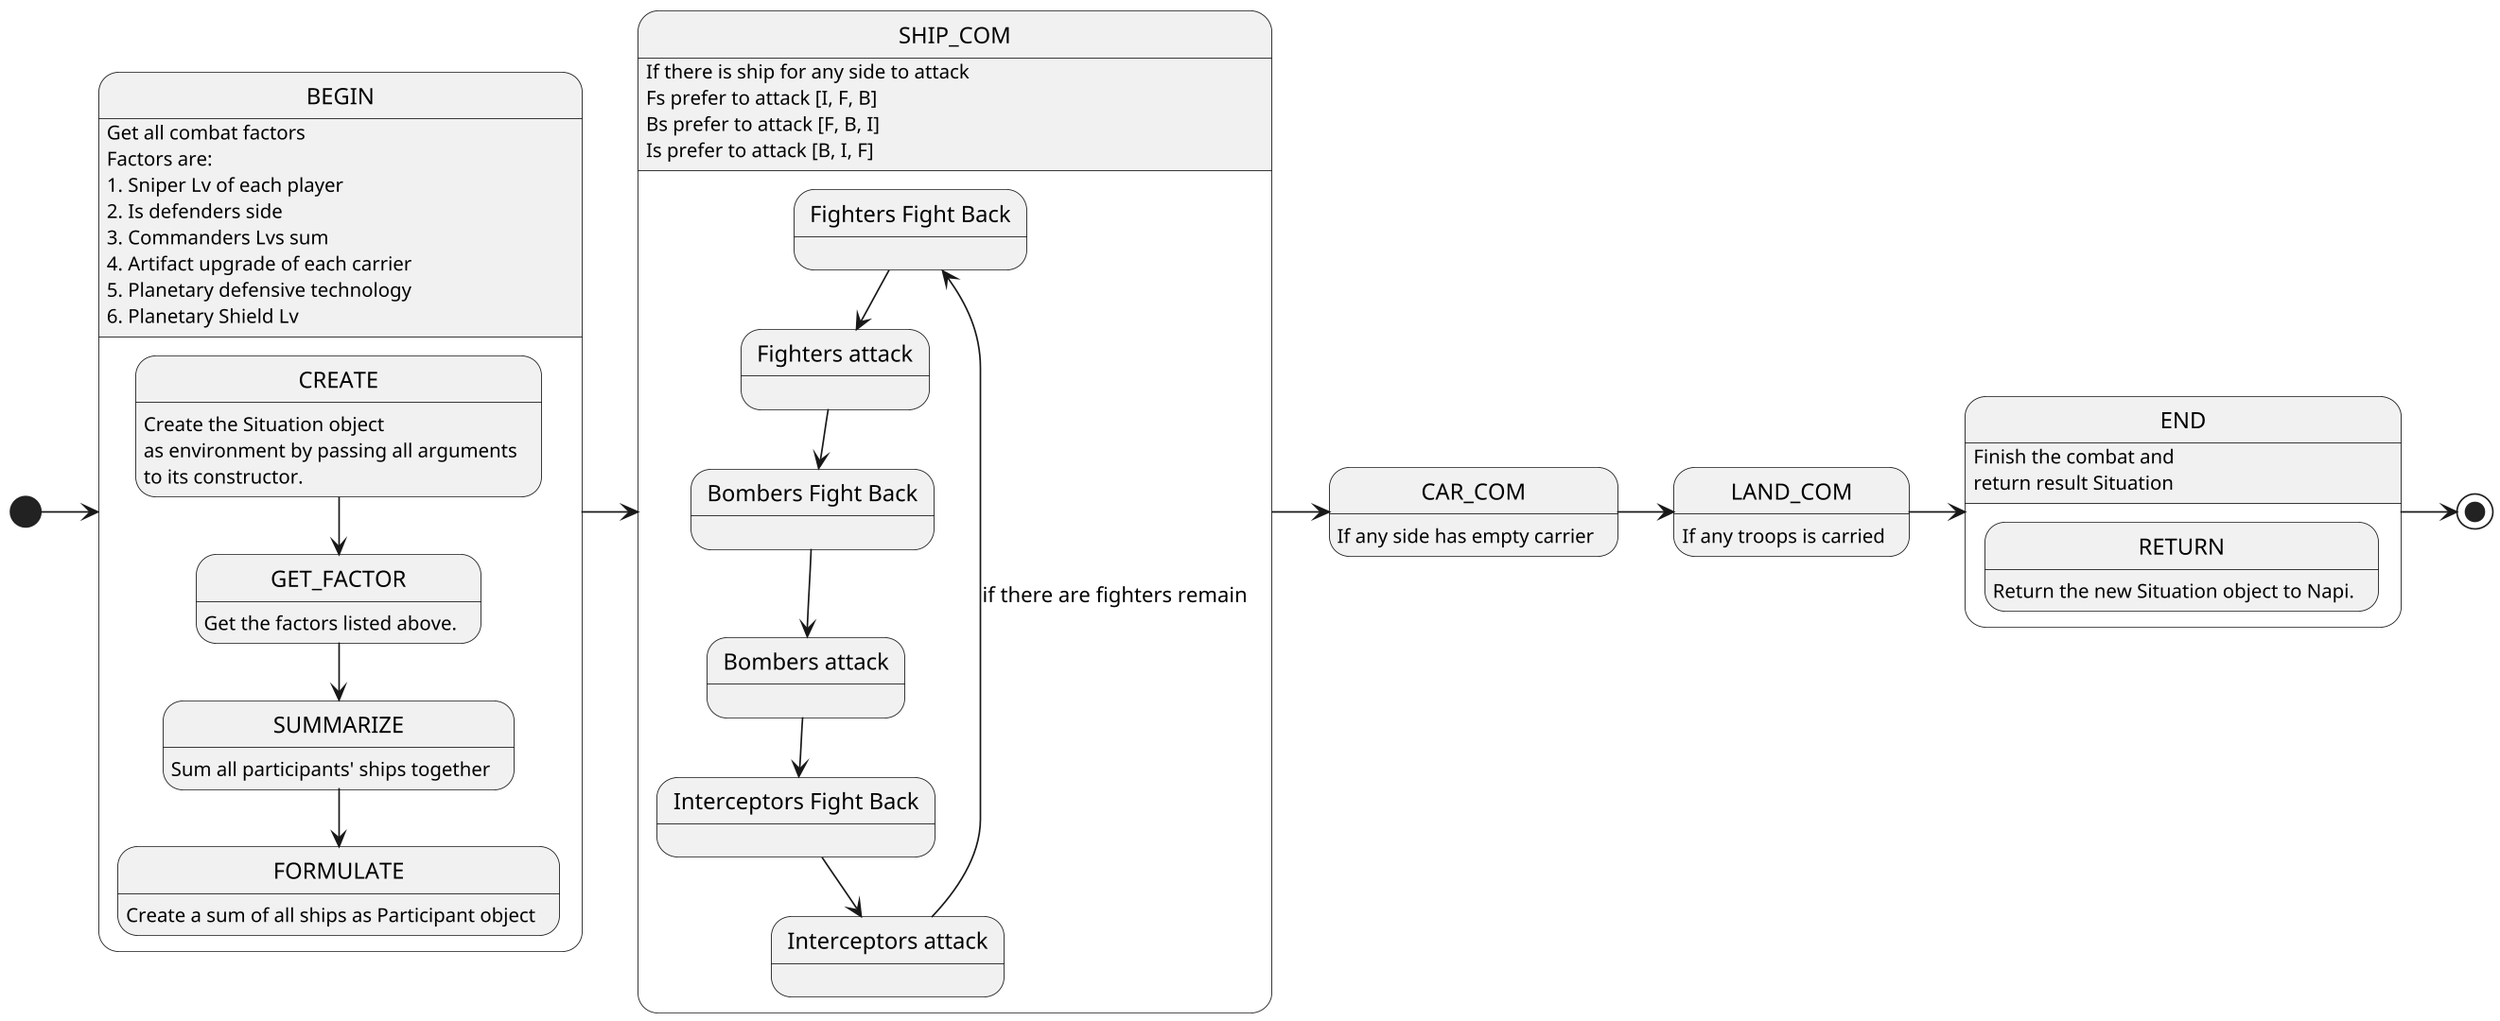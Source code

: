 @@startuml
scale 1920 width
scale 1080 height

' Pragmas
[*] -> BEGIN
BEGIN -> SHIP_COM
SHIP_COM -> CAR_COM
CAR_COM -> LAND_COM
LAND_COM -> END
END ->[*]

' Docs
BEGIN: Get all combat factors
BEGIN: Factors are:
BEGIN: 1. Sniper Lv of each player
BEGIN: 2. Is defenders side
BEGIN: 3. Commanders Lvs sum
BEGIN: 4. Artifact upgrade of each carrier
BEGIN: 5. Planetary defensive technology
BEGIN: 6. Planetary Shield Lv
SHIP_COM: If there is ship for any side to attack
SHIP_COM: Fs prefer to attack [I, F, B]
SHIP_COM: Bs prefer to attack [F, B, I]
SHIP_COM: Is prefer to attack [B, I, F]
CAR_COM: If any side has empty carrier
LAND_COM: If any troops is carried
END: Finish the combat and\nreturn result Situation

' Details
state BEGIN{
    ' Pragmas
    CREATE --> GET_FACTOR
    GET_FACTOR --> SUMMARIZE
    SUMMARIZE -->FORMULATE

    ' Docs
    CREATE: Create the Situation object
    CREATE: as environment by passing all arguments
    CREATE: to its constructor.
    GET_FACTOR: Get the factors listed above.
    SUMMARIZE: Sum all participants' ships together
    FORMULATE: Create a sum of all ships as Participant object
}



state SHIP_COM{
    ' Declarations
    state "Fighters Fight Back" as fd
    state "Fighters attack" as fa
    state "Bombers Fight Back" as bd
    state "Bombers attack" as ba
    state "Interceptors Fight Back" as id
    state "Interceptors attack" as ia
    ' Pragmas
    fd --> fa
    fa --> bd
    bd --> ba
    ba --> id
    id --> ia
    ia --> fd : if there are fighters remain
    ' Docs
}

state CAR_COM{
    ' Pragmas
    
    ' Docs

}

state LAND_COM{
    ' Pragmas
    
    ' Docs

}

state END{
    ' Pragmas
    
    ' Docs
    RETURN: Return the new Situation object to Napi.
}
@@enduml